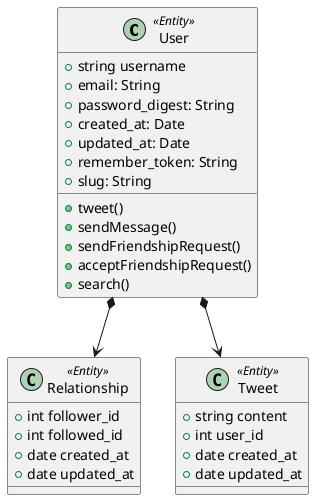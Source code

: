 @startuml "Twitter_Clone"

class User <<Entity>> {
    + string username
    + email: String
    + password_digest: String
    + created_at: Date
    + updated_at: Date
    + remember_token: String
    + slug: String
    + tweet()
    + sendMessage()
    + sendFriendshipRequest()
    + acceptFriendshipRequest()
    + search()
}

class Relationship <<Entity>> {
    + int follower_id
    + int followed_id
    + date created_at
    + date updated_at
}

class Tweet <<Entity>> {
    + string content
    + int user_id
    + date created_at
    + date updated_at
}

User *--> Relationship
User *--> Tweet

@enduml
